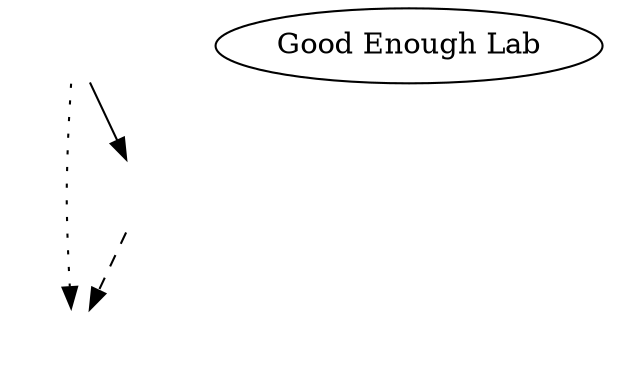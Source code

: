 digraph logo {
  ratio=0.6

  repr [label="", style=invis]
  repn [label="", style=invis]
  repd [label="", style=invis]
  good [label="Good Enough Lab"]

  repn -> repd
  repd -> repr [style=dashed]
  repn -> repr [style=dotted] 


}